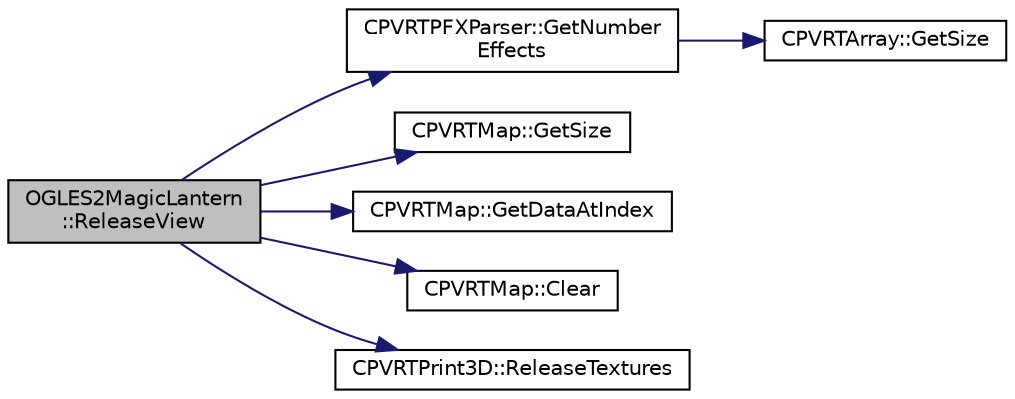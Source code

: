 digraph "OGLES2MagicLantern::ReleaseView"
{
  edge [fontname="Helvetica",fontsize="10",labelfontname="Helvetica",labelfontsize="10"];
  node [fontname="Helvetica",fontsize="10",shape=record];
  rankdir="LR";
  Node1 [label="OGLES2MagicLantern\l::ReleaseView",height=0.2,width=0.4,color="black", fillcolor="grey75", style="filled", fontcolor="black"];
  Node1 -> Node2 [color="midnightblue",fontsize="10",style="solid",fontname="Helvetica"];
  Node2 [label="CPVRTPFXParser::GetNumber\lEffects",height=0.2,width=0.4,color="black", fillcolor="white", style="filled",URL="$class_c_p_v_r_t_p_f_x_parser.html#ae0e3acfc196a8186c12be71c109818c6",tooltip="Returns the number of effects referenced in the PFX. "];
  Node2 -> Node3 [color="midnightblue",fontsize="10",style="solid",fontname="Helvetica"];
  Node3 [label="CPVRTArray::GetSize",height=0.2,width=0.4,color="black", fillcolor="white", style="filled",URL="$class_c_p_v_r_t_array.html#a7f441650618876cd84adaad282a83ac1",tooltip="Gives current size of array/number of elements. "];
  Node1 -> Node4 [color="midnightblue",fontsize="10",style="solid",fontname="Helvetica"];
  Node4 [label="CPVRTMap::GetSize",height=0.2,width=0.4,color="black", fillcolor="white", style="filled",URL="$singleton_c_p_v_r_t_map.html#a67f47bb5387fbe8b409b30ece5dde06e",tooltip="Returns the number of meaningful members in the map. "];
  Node1 -> Node5 [color="midnightblue",fontsize="10",style="solid",fontname="Helvetica"];
  Node5 [label="CPVRTMap::GetDataAtIndex",height=0.2,width=0.4,color="black", fillcolor="white", style="filled",URL="$singleton_c_p_v_r_t_map.html#a5375b86c1aafa0dfeb3b03e92ff46a32",tooltip="Returns a pointer to the Data at a particular index. If the index supplied is not valid..."];
  Node1 -> Node6 [color="midnightblue",fontsize="10",style="solid",fontname="Helvetica"];
  Node6 [label="CPVRTMap::Clear",height=0.2,width=0.4,color="black", fillcolor="white", style="filled",URL="$singleton_c_p_v_r_t_map.html#a57bdb7b0c05259b925c08245c35bedac",tooltip="Clears the Map of all data values. "];
  Node1 -> Node7 [color="midnightblue",fontsize="10",style="solid",fontname="Helvetica"];
  Node7 [label="CPVRTPrint3D::ReleaseTextures",height=0.2,width=0.4,color="black", fillcolor="white", style="filled",URL="$class_c_p_v_r_t_print3_d.html#a951bd6afe2007f942eca8474cd0025e3",tooltip="Deallocate the memory allocated in SetTextures(...) "];
}
